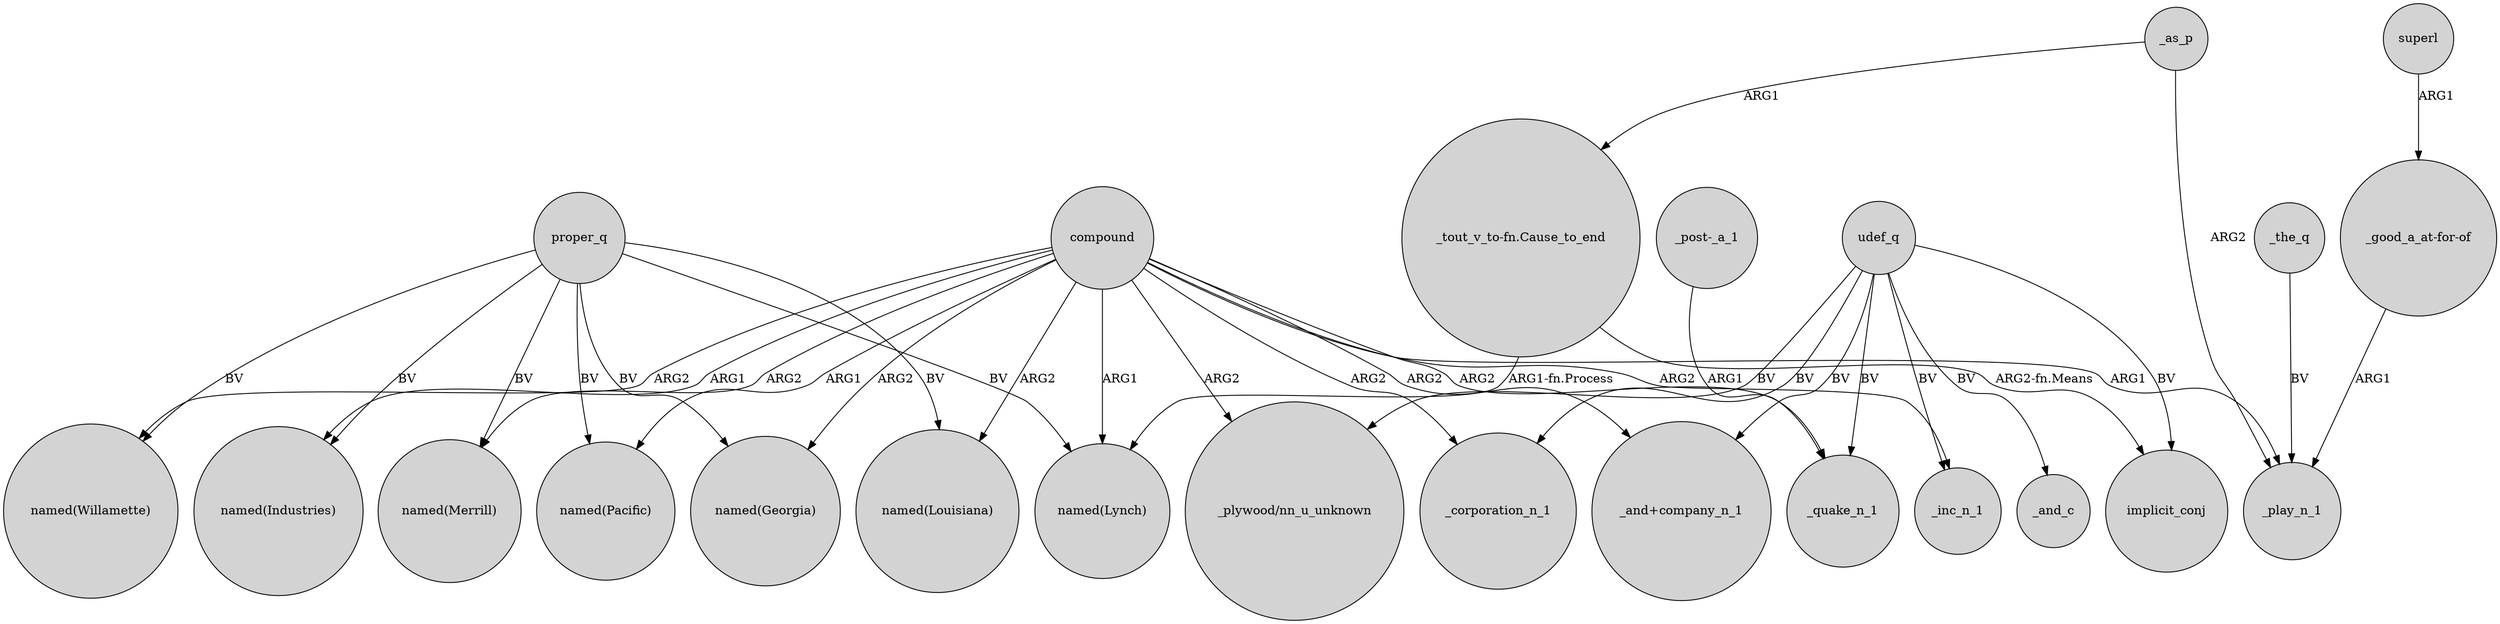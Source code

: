 digraph {
	node [shape=circle style=filled]
	"_tout_v_to-fn.Cause_to_end" -> implicit_conj [label="ARG2-fn.Means"]
	superl -> "_good_a_at-for-of" [label=ARG1]
	proper_q -> "named(Georgia)" [label=BV]
	proper_q -> "named(Industries)" [label=BV]
	udef_q -> _quake_n_1 [label=BV]
	compound -> _quake_n_1 [label=ARG2]
	compound -> "_and+company_n_1" [label=ARG2]
	proper_q -> "named(Merrill)" [label=BV]
	compound -> "named(Industries)" [label=ARG1]
	proper_q -> "named(Louisiana)" [label=BV]
	compound -> "named(Louisiana)" [label=ARG2]
	udef_q -> _and_c [label=BV]
	proper_q -> "named(Willamette)" [label=BV]
	_the_q -> _play_n_1 [label=BV]
	compound -> "named(Pacific)" [label=ARG1]
	udef_q -> _inc_n_1 [label=BV]
	compound -> _inc_n_1 [label=ARG2]
	"_good_a_at-for-of" -> _play_n_1 [label=ARG1]
	_as_p -> _play_n_1 [label=ARG2]
	_as_p -> "_tout_v_to-fn.Cause_to_end" [label=ARG1]
	udef_q -> "_plywood/nn_u_unknown" [label=BV]
	proper_q -> "named(Lynch)" [label=BV]
	compound -> "_plywood/nn_u_unknown" [label=ARG2]
	proper_q -> "named(Pacific)" [label=BV]
	compound -> "named(Willamette)" [label=ARG2]
	compound -> "named(Lynch)" [label=ARG1]
	compound -> _corporation_n_1 [label=ARG2]
	udef_q -> _corporation_n_1 [label=BV]
	udef_q -> "_and+company_n_1" [label=BV]
	compound -> _play_n_1 [label=ARG1]
	compound -> "named(Georgia)" [label=ARG2]
	udef_q -> implicit_conj [label=BV]
	compound -> "named(Merrill)" [label=ARG2]
	"_post-_a_1" -> _quake_n_1 [label=ARG1]
	"_tout_v_to-fn.Cause_to_end" -> "named(Lynch)" [label="ARG1-fn.Process"]
}
